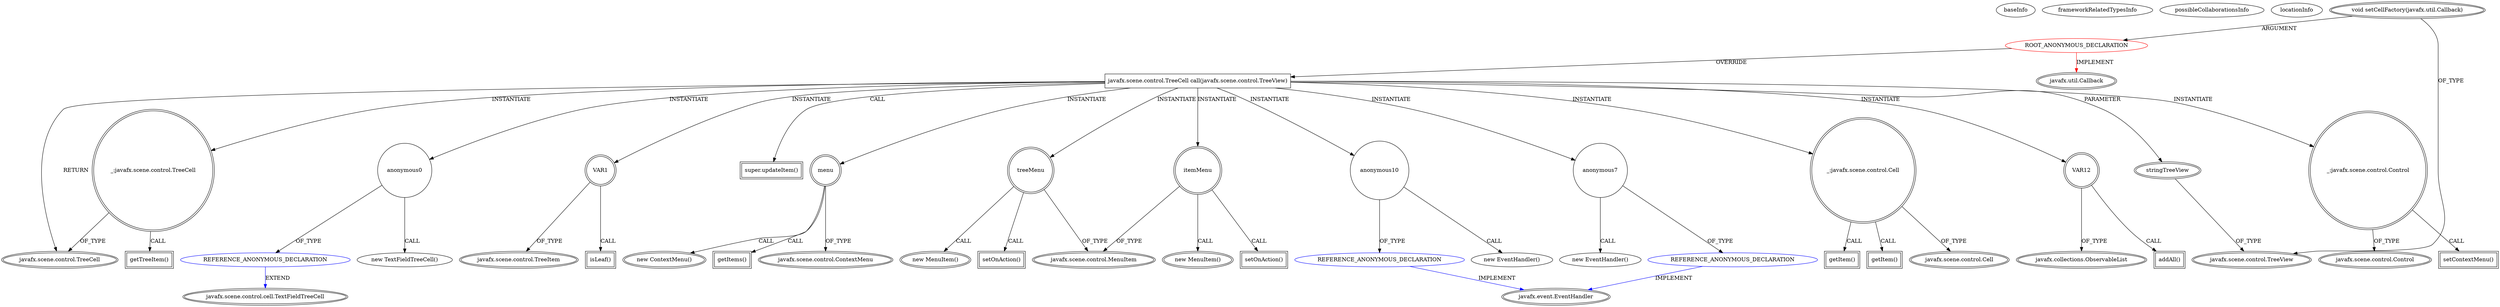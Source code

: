 digraph {
baseInfo[graphId=1070,category="extension_graph",isAnonymous=true,possibleRelation=true]
frameworkRelatedTypesInfo[0="javafx.util.Callback"]
possibleCollaborationsInfo[0="1070~OVERRIDING_METHOD_DECLARATION-INSTANTIATION-~javafx.util.Callback ~javafx.event.EventHandler ~true~true",1="1070~OVERRIDING_METHOD_DECLARATION-INSTANTIATION-~javafx.util.Callback ~javafx.scene.control.cell.TextFieldTreeCell ~true~true"]
locationInfo[projectName="Orlando80-mongo_management_studio",filePath="/Orlando80-mongo_management_studio/mongo_management_studio-master/src/Presentation/Controllers/mainController.java",contextSignature="void setUpContextMenu()",graphId="1070"]
0[label="ROOT_ANONYMOUS_DECLARATION",vertexType="ROOT_ANONYMOUS_DECLARATION",isFrameworkType=false,color=red]
1[label="javafx.util.Callback",vertexType="FRAMEWORK_INTERFACE_TYPE",isFrameworkType=true,peripheries=2]
2[label="void setCellFactory(javafx.util.Callback)",vertexType="OUTSIDE_CALL",isFrameworkType=true,peripheries=2]
3[label="javafx.scene.control.TreeView",vertexType="FRAMEWORK_CLASS_TYPE",isFrameworkType=true,peripheries=2]
4[label="javafx.scene.control.TreeCell call(javafx.scene.control.TreeView)",vertexType="OVERRIDING_METHOD_DECLARATION",isFrameworkType=false,shape=box]
5[label="javafx.scene.control.TreeCell",vertexType="FRAMEWORK_CLASS_TYPE",isFrameworkType=true,peripheries=2]
6[label="stringTreeView",vertexType="PARAMETER_DECLARATION",isFrameworkType=true,peripheries=2]
9[label="anonymous0",vertexType="VARIABLE_EXPRESION",isFrameworkType=false,shape=circle]
10[label="REFERENCE_ANONYMOUS_DECLARATION",vertexType="REFERENCE_ANONYMOUS_DECLARATION",isFrameworkType=false,color=blue]
11[label="javafx.scene.control.cell.TextFieldTreeCell",vertexType="FRAMEWORK_CLASS_TYPE",isFrameworkType=true,peripheries=2]
8[label="new TextFieldTreeCell()",vertexType="CONSTRUCTOR_CALL",isFrameworkType=false]
12[label="super.updateItem()",vertexType="SUPER_CALL",isFrameworkType=true,peripheries=2,shape=box]
13[label="VAR1",vertexType="VARIABLE_EXPRESION",isFrameworkType=true,peripheries=2,shape=circle]
15[label="javafx.scene.control.TreeItem",vertexType="FRAMEWORK_CLASS_TYPE",isFrameworkType=true,peripheries=2]
14[label="isLeaf()",vertexType="INSIDE_CALL",isFrameworkType=true,peripheries=2,shape=box]
16[label="_:javafx.scene.control.TreeCell",vertexType="VARIABLE_EXPRESION",isFrameworkType=true,peripheries=2,shape=circle]
17[label="getTreeItem()",vertexType="INSIDE_CALL",isFrameworkType=true,peripheries=2,shape=box]
20[label="menu",vertexType="VARIABLE_EXPRESION",isFrameworkType=true,peripheries=2,shape=circle]
21[label="javafx.scene.control.ContextMenu",vertexType="FRAMEWORK_CLASS_TYPE",isFrameworkType=true,peripheries=2]
19[label="new ContextMenu()",vertexType="CONSTRUCTOR_CALL",isFrameworkType=true,peripheries=2]
23[label="itemMenu",vertexType="VARIABLE_EXPRESION",isFrameworkType=true,peripheries=2,shape=circle]
24[label="javafx.scene.control.MenuItem",vertexType="FRAMEWORK_CLASS_TYPE",isFrameworkType=true,peripheries=2]
22[label="new MenuItem()",vertexType="CONSTRUCTOR_CALL",isFrameworkType=true,peripheries=2]
26[label="treeMenu",vertexType="VARIABLE_EXPRESION",isFrameworkType=true,peripheries=2,shape=circle]
25[label="new MenuItem()",vertexType="CONSTRUCTOR_CALL",isFrameworkType=true,peripheries=2]
29[label="setOnAction()",vertexType="INSIDE_CALL",isFrameworkType=true,peripheries=2,shape=box]
31[label="anonymous7",vertexType="VARIABLE_EXPRESION",isFrameworkType=false,shape=circle]
32[label="REFERENCE_ANONYMOUS_DECLARATION",vertexType="REFERENCE_ANONYMOUS_DECLARATION",isFrameworkType=false,color=blue]
33[label="javafx.event.EventHandler",vertexType="FRAMEWORK_INTERFACE_TYPE",isFrameworkType=true,peripheries=2]
30[label="new EventHandler()",vertexType="CONSTRUCTOR_CALL",isFrameworkType=false]
34[label="_:javafx.scene.control.Cell",vertexType="VARIABLE_EXPRESION",isFrameworkType=true,peripheries=2,shape=circle]
36[label="javafx.scene.control.Cell",vertexType="FRAMEWORK_CLASS_TYPE",isFrameworkType=true,peripheries=2]
35[label="getItem()",vertexType="INSIDE_CALL",isFrameworkType=true,peripheries=2,shape=box]
38[label="setOnAction()",vertexType="INSIDE_CALL",isFrameworkType=true,peripheries=2,shape=box]
40[label="anonymous10",vertexType="VARIABLE_EXPRESION",isFrameworkType=false,shape=circle]
41[label="REFERENCE_ANONYMOUS_DECLARATION",vertexType="REFERENCE_ANONYMOUS_DECLARATION",isFrameworkType=false,color=blue]
39[label="new EventHandler()",vertexType="CONSTRUCTOR_CALL",isFrameworkType=false]
44[label="getItem()",vertexType="INSIDE_CALL",isFrameworkType=true,peripheries=2,shape=box]
45[label="VAR12",vertexType="VARIABLE_EXPRESION",isFrameworkType=true,peripheries=2,shape=circle]
47[label="javafx.collections.ObservableList",vertexType="FRAMEWORK_INTERFACE_TYPE",isFrameworkType=true,peripheries=2]
46[label="addAll()",vertexType="INSIDE_CALL",isFrameworkType=true,peripheries=2,shape=box]
49[label="getItems()",vertexType="INSIDE_CALL",isFrameworkType=true,peripheries=2,shape=box]
50[label="_:javafx.scene.control.Control",vertexType="VARIABLE_EXPRESION",isFrameworkType=true,peripheries=2,shape=circle]
52[label="javafx.scene.control.Control",vertexType="FRAMEWORK_CLASS_TYPE",isFrameworkType=true,peripheries=2]
51[label="setContextMenu()",vertexType="INSIDE_CALL",isFrameworkType=true,peripheries=2,shape=box]
0->1[label="IMPLEMENT",color=red]
2->0[label="ARGUMENT"]
2->3[label="OF_TYPE"]
0->4[label="OVERRIDE"]
4->5[label="RETURN"]
6->3[label="OF_TYPE"]
4->6[label="PARAMETER"]
4->9[label="INSTANTIATE"]
10->11[label="EXTEND",color=blue]
9->10[label="OF_TYPE"]
9->8[label="CALL"]
4->12[label="CALL"]
4->13[label="INSTANTIATE"]
13->15[label="OF_TYPE"]
13->14[label="CALL"]
4->16[label="INSTANTIATE"]
16->5[label="OF_TYPE"]
16->17[label="CALL"]
4->20[label="INSTANTIATE"]
20->21[label="OF_TYPE"]
20->19[label="CALL"]
4->23[label="INSTANTIATE"]
23->24[label="OF_TYPE"]
23->22[label="CALL"]
4->26[label="INSTANTIATE"]
26->24[label="OF_TYPE"]
26->25[label="CALL"]
23->29[label="CALL"]
4->31[label="INSTANTIATE"]
32->33[label="IMPLEMENT",color=blue]
31->32[label="OF_TYPE"]
31->30[label="CALL"]
4->34[label="INSTANTIATE"]
34->36[label="OF_TYPE"]
34->35[label="CALL"]
26->38[label="CALL"]
4->40[label="INSTANTIATE"]
41->33[label="IMPLEMENT",color=blue]
40->41[label="OF_TYPE"]
40->39[label="CALL"]
34->44[label="CALL"]
4->45[label="INSTANTIATE"]
45->47[label="OF_TYPE"]
45->46[label="CALL"]
20->49[label="CALL"]
4->50[label="INSTANTIATE"]
50->52[label="OF_TYPE"]
50->51[label="CALL"]
}

